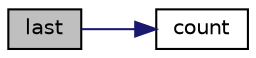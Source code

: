 digraph "last"
{
  edge [fontname="Helvetica",fontsize="10",labelfontname="Helvetica",labelfontsize="10"];
  node [fontname="Helvetica",fontsize="10",shape=record];
  rankdir="LR";
  Node9 [label="last",height=0.2,width=0.4,color="black", fillcolor="grey75", style="filled", fontcolor="black"];
  Node9 -> Node10 [color="midnightblue",fontsize="10",style="solid",fontname="Helvetica"];
  Node10 [label="count",height=0.2,width=0.4,color="black", fillcolor="white", style="filled",URL="$class_p_h_p_excel___calculation___token___stack.html#ac751e87b3d4c4bf2feb03bee8b092755"];
}
